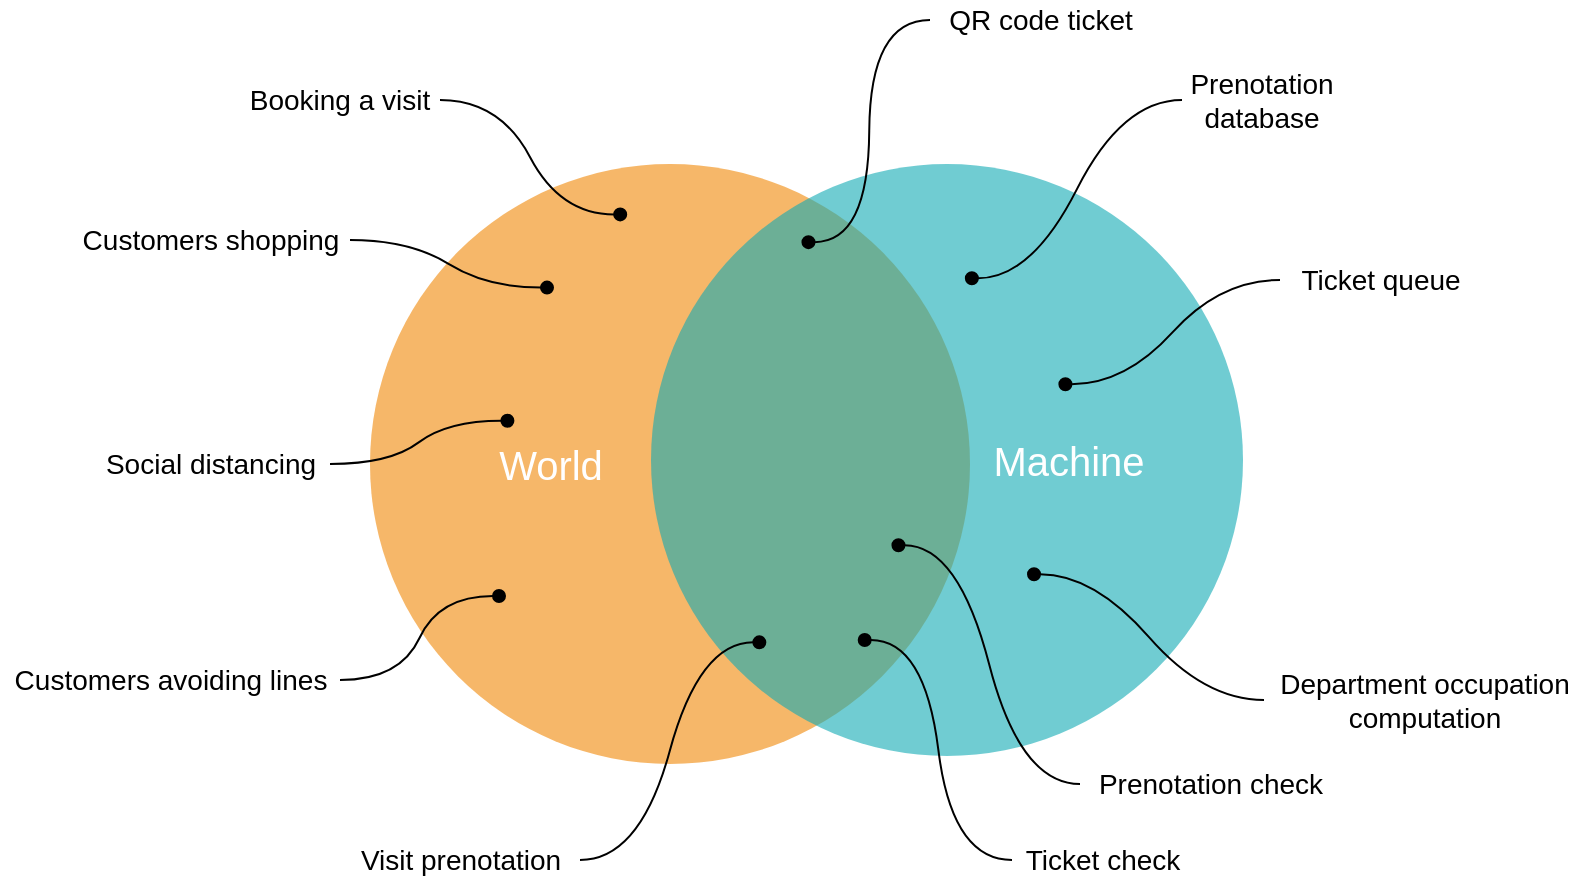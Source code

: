 <mxfile version="13.9.9" type="device"><diagram id="3228e29e-7158-1315-38df-8450db1d8a1d" name="Page-1"><mxGraphModel dx="1086" dy="829" grid="1" gridSize="10" guides="1" tooltips="1" connect="1" arrows="1" fold="1" page="1" pageScale="1" pageWidth="827" pageHeight="583" background="#ffffff" math="0" shadow="0"><root><mxCell id="0"/><mxCell id="1" parent="0"/><mxCell id="21531" value="&lt;font style=&quot;font-size: 20px&quot;&gt;World&lt;/font&gt;" style="ellipse;fillColor=#F08705;opacity=60;strokeColor=none;html=1;fontColor=#FFFFFF;spacingRight=120;" parent="1" vertex="1"><mxGeometry x="195" y="142" width="300" height="300" as="geometry"/></mxCell><mxCell id="21532" value="&lt;font style=&quot;font-size: 20px&quot;&gt;Machine&lt;/font&gt;" style="ellipse;fillColor=#12AAB5;opacity=60;strokeColor=none;html=1;fontColor=#FFFFFF;spacingLeft=120;" parent="1" vertex="1"><mxGeometry x="335.5" y="142" width="296" height="296" as="geometry"/></mxCell><mxCell id="1fTSOPbZrIjpeNYiuyE3-21547" style="edgeStyle=entityRelationEdgeStyle;orthogonalLoop=1;jettySize=auto;html=1;elbow=vertical;endArrow=oval;endFill=1;entryX=0.542;entryY=0.193;entryDx=0;entryDy=0;entryPerimeter=0;curved=1;" edge="1" parent="1" source="1fTSOPbZrIjpeNYiuyE3-21548" target="21532"><mxGeometry x="805" y="60" as="geometry"><mxPoint x="805" y="190" as="targetPoint"/></mxGeometry></mxCell><mxCell id="1fTSOPbZrIjpeNYiuyE3-21548" value="Prenotation database" style="text;html=1;strokeColor=none;fillColor=none;align=center;verticalAlign=middle;whiteSpace=wrap;rounded=0;fontSize=14;" vertex="1" parent="1"><mxGeometry x="601" y="90" width="80" height="40" as="geometry"/></mxCell><mxCell id="1fTSOPbZrIjpeNYiuyE3-21554" style="edgeStyle=entityRelationEdgeStyle;orthogonalLoop=1;jettySize=auto;html=1;entryX=0.417;entryY=0.084;entryDx=0;entryDy=0;entryPerimeter=0;endArrow=oval;endFill=1;curved=1;" edge="1" parent="1" source="1fTSOPbZrIjpeNYiuyE3-21553" target="21531"><mxGeometry relative="1" as="geometry"/></mxCell><mxCell id="1fTSOPbZrIjpeNYiuyE3-21553" value="Booking a visit" style="text;html=1;strokeColor=none;fillColor=none;align=center;verticalAlign=middle;whiteSpace=wrap;rounded=0;fontSize=14;" vertex="1" parent="1"><mxGeometry x="130" y="90" width="100" height="40" as="geometry"/></mxCell><mxCell id="1fTSOPbZrIjpeNYiuyE3-21556" style="edgeStyle=entityRelationEdgeStyle;curved=1;orthogonalLoop=1;jettySize=auto;html=1;entryX=0.295;entryY=0.206;entryDx=0;entryDy=0;entryPerimeter=0;endArrow=oval;endFill=1;" edge="1" parent="1" source="1fTSOPbZrIjpeNYiuyE3-21555" target="21531"><mxGeometry relative="1" as="geometry"/></mxCell><mxCell id="1fTSOPbZrIjpeNYiuyE3-21555" value="Customers shopping" style="text;html=1;align=center;verticalAlign=middle;resizable=0;points=[];autosize=1;fontSize=14;" vertex="1" parent="1"><mxGeometry x="45" y="170" width="140" height="20" as="geometry"/></mxCell><mxCell id="1fTSOPbZrIjpeNYiuyE3-21558" style="edgeStyle=entityRelationEdgeStyle;curved=1;orthogonalLoop=1;jettySize=auto;html=1;entryX=0.229;entryY=0.428;entryDx=0;entryDy=0;entryPerimeter=0;endArrow=oval;endFill=1;" edge="1" parent="1" source="1fTSOPbZrIjpeNYiuyE3-21557" target="21531"><mxGeometry relative="1" as="geometry"/></mxCell><mxCell id="1fTSOPbZrIjpeNYiuyE3-21557" value="Social distancing" style="text;html=1;align=center;verticalAlign=middle;resizable=0;points=[];autosize=1;fontSize=14;" vertex="1" parent="1"><mxGeometry x="55" y="282" width="120" height="20" as="geometry"/></mxCell><mxCell id="1fTSOPbZrIjpeNYiuyE3-21560" style="edgeStyle=entityRelationEdgeStyle;curved=1;orthogonalLoop=1;jettySize=auto;html=1;entryX=0.266;entryY=0.132;entryDx=0;entryDy=0;entryPerimeter=0;endArrow=oval;endFill=1;" edge="1" parent="1" source="1fTSOPbZrIjpeNYiuyE3-21559" target="21532"><mxGeometry relative="1" as="geometry"/></mxCell><mxCell id="1fTSOPbZrIjpeNYiuyE3-21559" value="QR code ticket" style="text;html=1;align=center;verticalAlign=middle;resizable=0;points=[];autosize=1;fontSize=14;" vertex="1" parent="1"><mxGeometry x="475" y="60" width="110" height="20" as="geometry"/></mxCell><mxCell id="1fTSOPbZrIjpeNYiuyE3-21562" style="edgeStyle=entityRelationEdgeStyle;curved=1;orthogonalLoop=1;jettySize=auto;html=1;entryX=0.215;entryY=0.72;entryDx=0;entryDy=0;entryPerimeter=0;endArrow=oval;endFill=1;" edge="1" parent="1" source="1fTSOPbZrIjpeNYiuyE3-21561" target="21531"><mxGeometry relative="1" as="geometry"/></mxCell><mxCell id="1fTSOPbZrIjpeNYiuyE3-21561" value="Customers avoiding lines" style="text;html=1;align=center;verticalAlign=middle;resizable=0;points=[];autosize=1;fontSize=14;" vertex="1" parent="1"><mxGeometry x="10" y="390" width="170" height="20" as="geometry"/></mxCell><mxCell id="1fTSOPbZrIjpeNYiuyE3-21564" style="edgeStyle=entityRelationEdgeStyle;curved=1;orthogonalLoop=1;jettySize=auto;html=1;entryX=0.183;entryY=0.808;entryDx=0;entryDy=0;entryPerimeter=0;endArrow=oval;endFill=1;" edge="1" parent="1" source="1fTSOPbZrIjpeNYiuyE3-21563" target="21532"><mxGeometry relative="1" as="geometry"/></mxCell><mxCell id="1fTSOPbZrIjpeNYiuyE3-21563" value="Visit prenotation" style="text;html=1;align=center;verticalAlign=middle;resizable=0;points=[];autosize=1;fontSize=14;" vertex="1" parent="1"><mxGeometry x="180" y="480" width="120" height="20" as="geometry"/></mxCell><mxCell id="1fTSOPbZrIjpeNYiuyE3-21566" style="edgeStyle=entityRelationEdgeStyle;curved=1;orthogonalLoop=1;jettySize=auto;html=1;entryX=0.7;entryY=0.372;entryDx=0;entryDy=0;entryPerimeter=0;endArrow=oval;endFill=1;" edge="1" parent="1" source="1fTSOPbZrIjpeNYiuyE3-21565" target="21532"><mxGeometry relative="1" as="geometry"/></mxCell><mxCell id="1fTSOPbZrIjpeNYiuyE3-21565" value="Ticket queue" style="text;html=1;align=center;verticalAlign=middle;resizable=0;points=[];autosize=1;fontSize=14;" vertex="1" parent="1"><mxGeometry x="650" y="190" width="100" height="20" as="geometry"/></mxCell><mxCell id="1fTSOPbZrIjpeNYiuyE3-21569" style="edgeStyle=entityRelationEdgeStyle;curved=1;orthogonalLoop=1;jettySize=auto;html=1;entryX=0.361;entryY=0.804;entryDx=0;entryDy=0;entryPerimeter=0;endArrow=oval;endFill=1;" edge="1" parent="1" source="1fTSOPbZrIjpeNYiuyE3-21567" target="21532"><mxGeometry relative="1" as="geometry"/></mxCell><mxCell id="1fTSOPbZrIjpeNYiuyE3-21567" value="Ticket check" style="text;html=1;align=center;verticalAlign=middle;resizable=0;points=[];autosize=1;fontSize=14;" vertex="1" parent="1"><mxGeometry x="516" y="480" width="90" height="20" as="geometry"/></mxCell><mxCell id="1fTSOPbZrIjpeNYiuyE3-21571" style="edgeStyle=entityRelationEdgeStyle;curved=1;orthogonalLoop=1;jettySize=auto;html=1;entryX=0.418;entryY=0.644;entryDx=0;entryDy=0;entryPerimeter=0;endArrow=oval;endFill=1;" edge="1" parent="1" source="1fTSOPbZrIjpeNYiuyE3-21570" target="21532"><mxGeometry relative="1" as="geometry"/></mxCell><mxCell id="1fTSOPbZrIjpeNYiuyE3-21570" value="Prenotation check" style="text;html=1;align=center;verticalAlign=middle;resizable=0;points=[];autosize=1;fontSize=14;" vertex="1" parent="1"><mxGeometry x="550" y="442" width="130" height="20" as="geometry"/></mxCell><mxCell id="1fTSOPbZrIjpeNYiuyE3-21574" style="edgeStyle=entityRelationEdgeStyle;curved=1;orthogonalLoop=1;jettySize=auto;html=1;entryX=0.647;entryY=0.693;entryDx=0;entryDy=0;entryPerimeter=0;endArrow=oval;endFill=1;" edge="1" parent="1" source="1fTSOPbZrIjpeNYiuyE3-21573" target="21532"><mxGeometry relative="1" as="geometry"/></mxCell><mxCell id="1fTSOPbZrIjpeNYiuyE3-21573" value="Department occupation&lt;br&gt;computation" style="text;html=1;align=center;verticalAlign=middle;resizable=0;points=[];autosize=1;fontSize=14;" vertex="1" parent="1"><mxGeometry x="642" y="390" width="160" height="40" as="geometry"/></mxCell></root></mxGraphModel></diagram></mxfile>